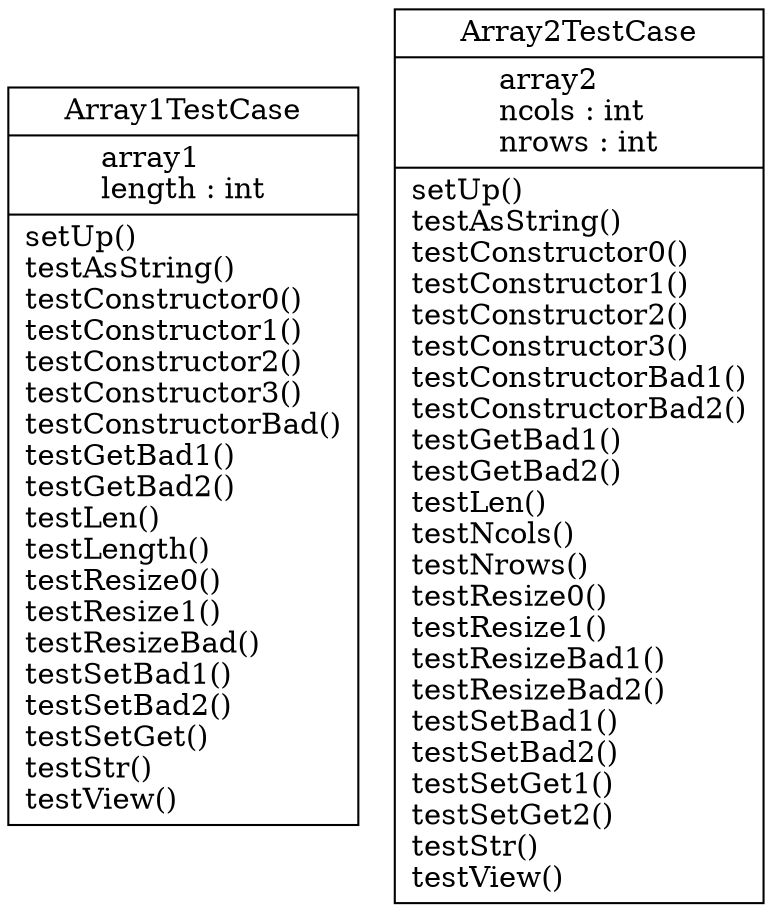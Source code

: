 digraph "classes_13" {
rankdir=BT
charset="utf-8"
"testArray.Array1TestCase" [color="black", fontcolor="black", label=<{Array1TestCase|array1<br ALIGN="LEFT"/>length : int<br ALIGN="LEFT"/>|setUp()<br ALIGN="LEFT"/>testAsString()<br ALIGN="LEFT"/>testConstructor0()<br ALIGN="LEFT"/>testConstructor1()<br ALIGN="LEFT"/>testConstructor2()<br ALIGN="LEFT"/>testConstructor3()<br ALIGN="LEFT"/>testConstructorBad()<br ALIGN="LEFT"/>testGetBad1()<br ALIGN="LEFT"/>testGetBad2()<br ALIGN="LEFT"/>testLen()<br ALIGN="LEFT"/>testLength()<br ALIGN="LEFT"/>testResize0()<br ALIGN="LEFT"/>testResize1()<br ALIGN="LEFT"/>testResizeBad()<br ALIGN="LEFT"/>testSetBad1()<br ALIGN="LEFT"/>testSetBad2()<br ALIGN="LEFT"/>testSetGet()<br ALIGN="LEFT"/>testStr()<br ALIGN="LEFT"/>testView()<br ALIGN="LEFT"/>}>, shape="record", style="solid"];
"testArray.Array2TestCase" [color="black", fontcolor="black", label=<{Array2TestCase|array2<br ALIGN="LEFT"/>ncols : int<br ALIGN="LEFT"/>nrows : int<br ALIGN="LEFT"/>|setUp()<br ALIGN="LEFT"/>testAsString()<br ALIGN="LEFT"/>testConstructor0()<br ALIGN="LEFT"/>testConstructor1()<br ALIGN="LEFT"/>testConstructor2()<br ALIGN="LEFT"/>testConstructor3()<br ALIGN="LEFT"/>testConstructorBad1()<br ALIGN="LEFT"/>testConstructorBad2()<br ALIGN="LEFT"/>testGetBad1()<br ALIGN="LEFT"/>testGetBad2()<br ALIGN="LEFT"/>testLen()<br ALIGN="LEFT"/>testNcols()<br ALIGN="LEFT"/>testNrows()<br ALIGN="LEFT"/>testResize0()<br ALIGN="LEFT"/>testResize1()<br ALIGN="LEFT"/>testResizeBad1()<br ALIGN="LEFT"/>testResizeBad2()<br ALIGN="LEFT"/>testSetBad1()<br ALIGN="LEFT"/>testSetBad2()<br ALIGN="LEFT"/>testSetGet1()<br ALIGN="LEFT"/>testSetGet2()<br ALIGN="LEFT"/>testStr()<br ALIGN="LEFT"/>testView()<br ALIGN="LEFT"/>}>, shape="record", style="solid"];
}
